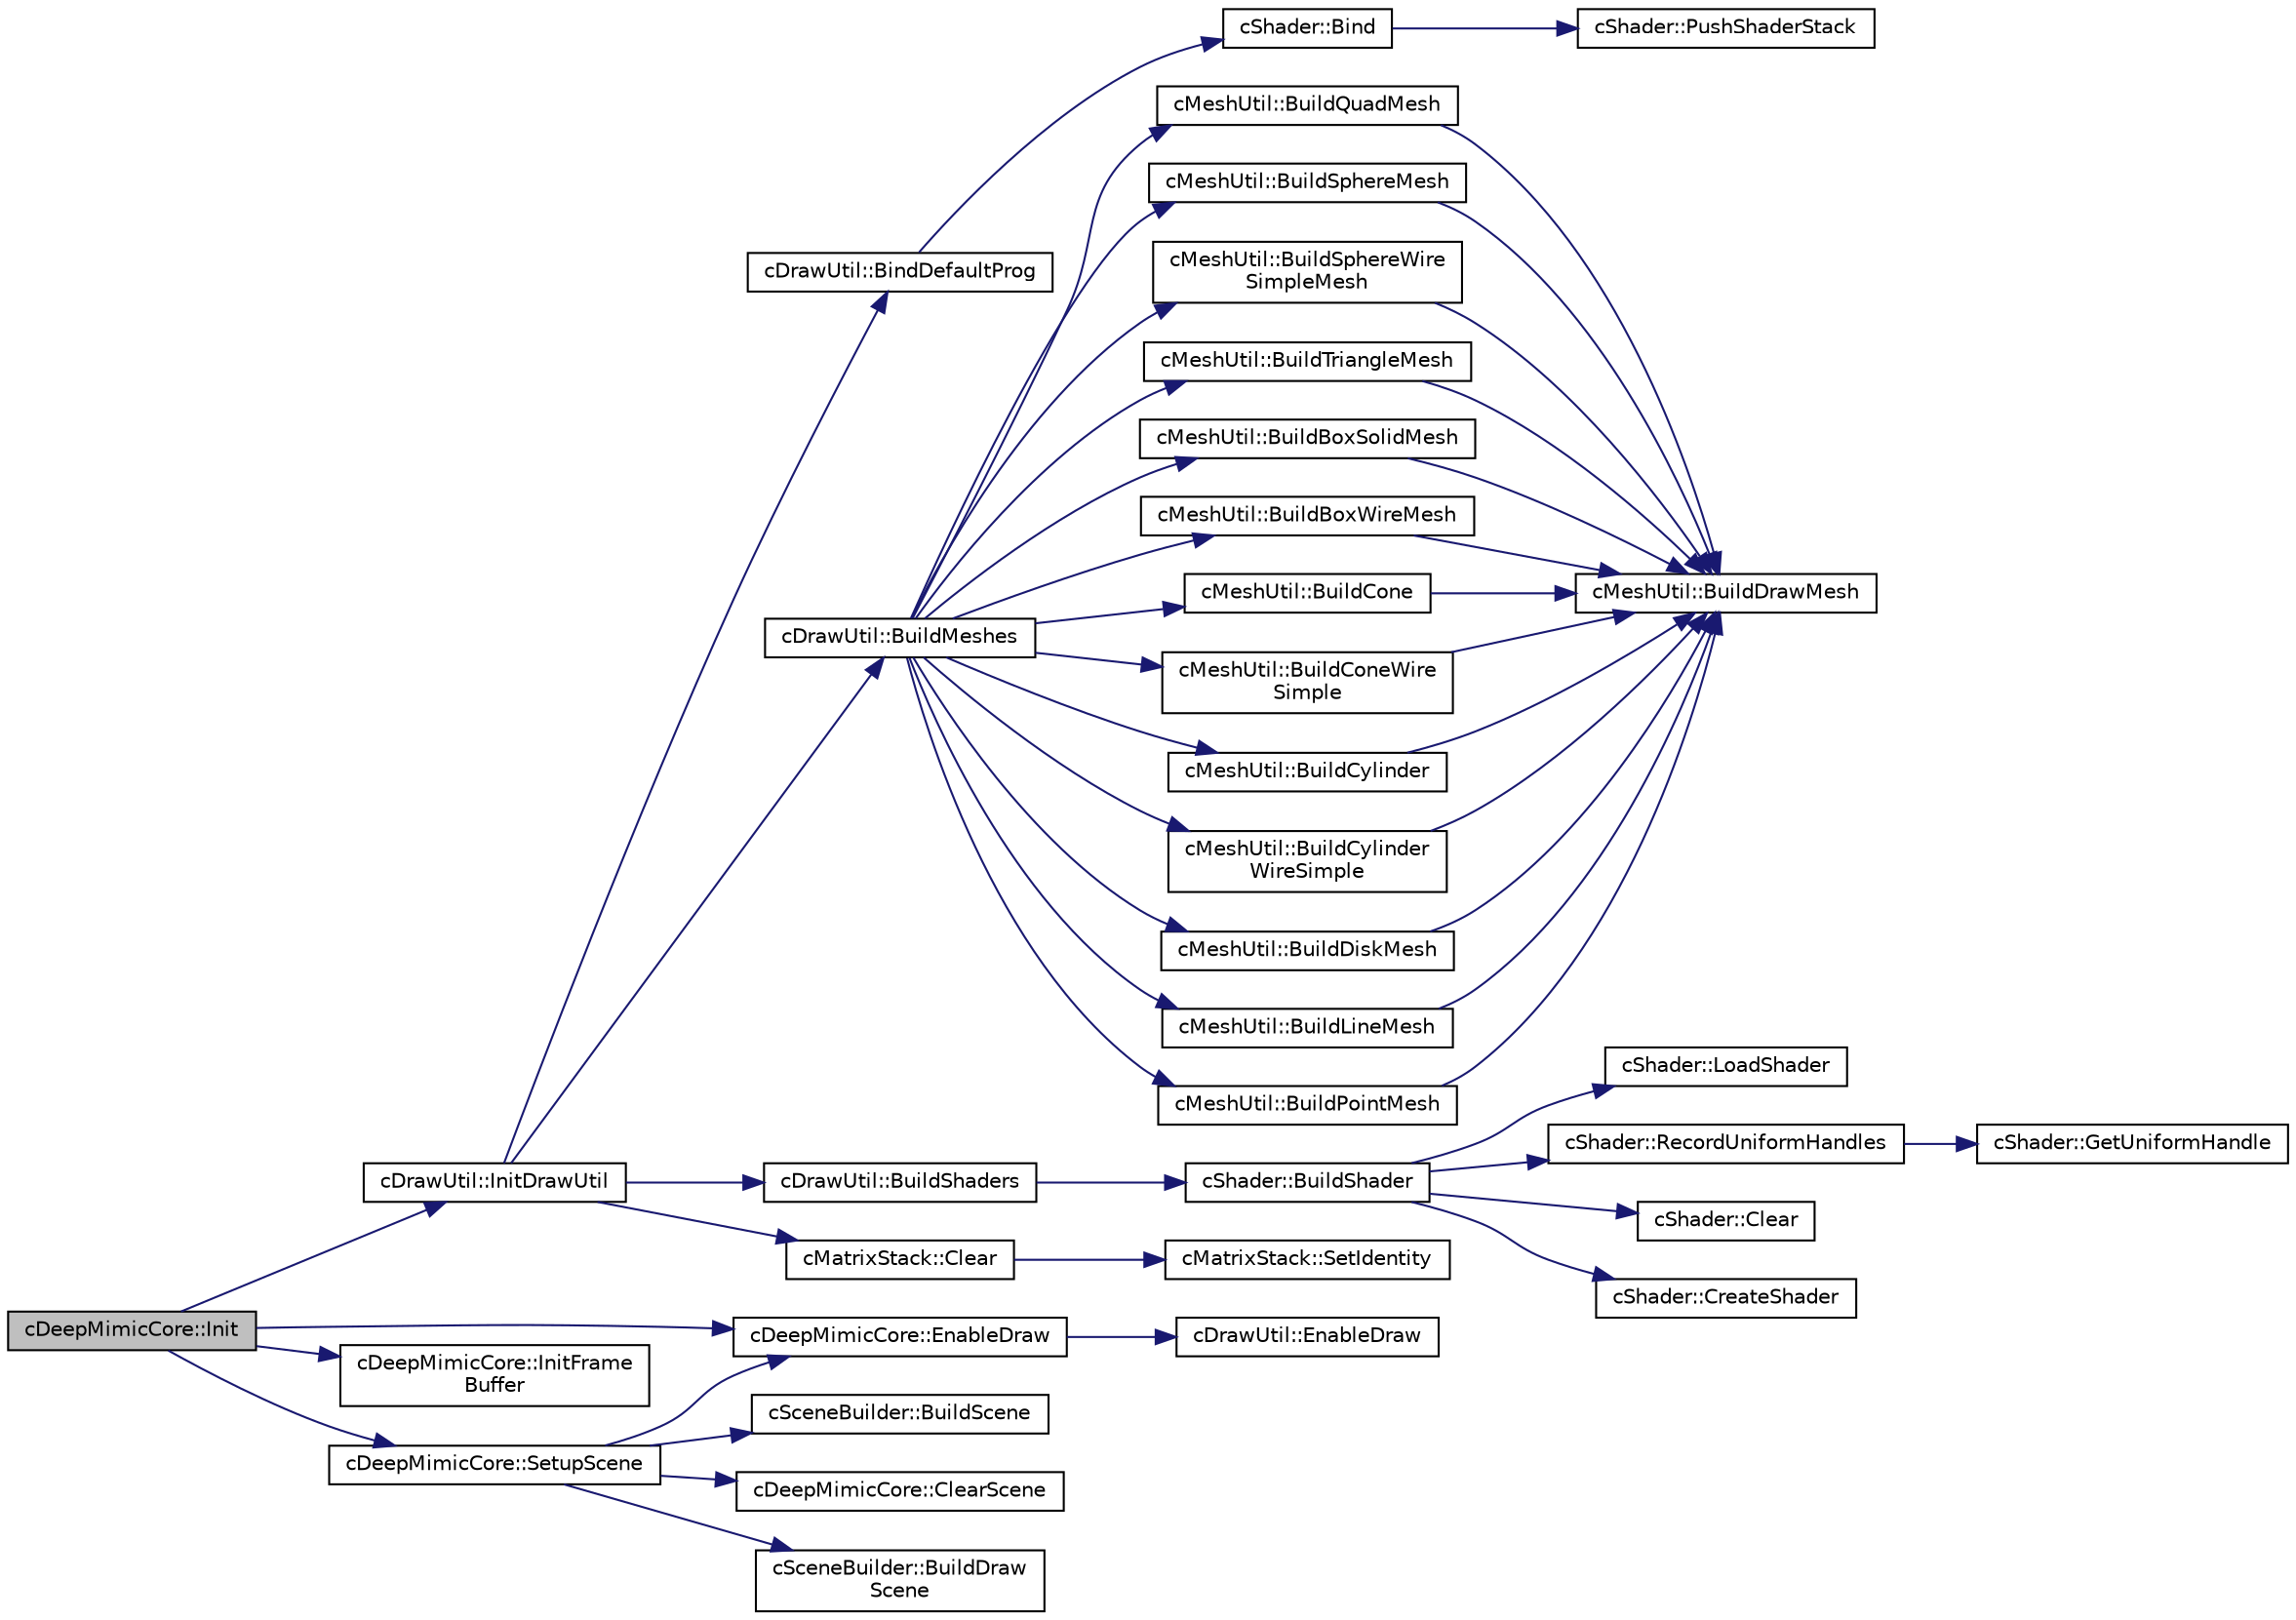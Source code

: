 digraph "cDeepMimicCore::Init"
{
 // LATEX_PDF_SIZE
  edge [fontname="Helvetica",fontsize="10",labelfontname="Helvetica",labelfontsize="10"];
  node [fontname="Helvetica",fontsize="10",shape=record];
  rankdir="LR";
  Node1 [label="cDeepMimicCore::Init",height=0.2,width=0.4,color="black", fillcolor="grey75", style="filled", fontcolor="black",tooltip=" "];
  Node1 -> Node2 [color="midnightblue",fontsize="10",style="solid",fontname="Helvetica"];
  Node2 [label="cDeepMimicCore::EnableDraw",height=0.2,width=0.4,color="black", fillcolor="white", style="filled",URL="$classc_deep_mimic_core.html#a6d45c8b1a2ed16c45ef10f82f9efcc7a",tooltip=" "];
  Node2 -> Node3 [color="midnightblue",fontsize="10",style="solid",fontname="Helvetica"];
  Node3 [label="cDrawUtil::EnableDraw",height=0.2,width=0.4,color="black", fillcolor="white", style="filled",URL="$classc_draw_util.html#a9c46b44c98fb736be0805296de467121",tooltip=" "];
  Node1 -> Node4 [color="midnightblue",fontsize="10",style="solid",fontname="Helvetica"];
  Node4 [label="cDrawUtil::InitDrawUtil",height=0.2,width=0.4,color="black", fillcolor="white", style="filled",URL="$classc_draw_util.html#af58e0dcfcabffa2f8f7e2cea73fb2a8b",tooltip=" "];
  Node4 -> Node5 [color="midnightblue",fontsize="10",style="solid",fontname="Helvetica"];
  Node5 [label="cDrawUtil::BindDefaultProg",height=0.2,width=0.4,color="black", fillcolor="white", style="filled",URL="$classc_draw_util.html#a0c0d2c4206b4d6633b478dfb3acb29e8",tooltip=" "];
  Node5 -> Node6 [color="midnightblue",fontsize="10",style="solid",fontname="Helvetica"];
  Node6 [label="cShader::Bind",height=0.2,width=0.4,color="black", fillcolor="white", style="filled",URL="$classc_shader.html#af44e552cf1d3a959f8b63b25377c1254",tooltip=" "];
  Node6 -> Node7 [color="midnightblue",fontsize="10",style="solid",fontname="Helvetica"];
  Node7 [label="cShader::PushShaderStack",height=0.2,width=0.4,color="black", fillcolor="white", style="filled",URL="$classc_shader.html#aa8b10cc4eeafd9877ff16262c742cea1",tooltip=" "];
  Node4 -> Node8 [color="midnightblue",fontsize="10",style="solid",fontname="Helvetica"];
  Node8 [label="cDrawUtil::BuildMeshes",height=0.2,width=0.4,color="black", fillcolor="white", style="filled",URL="$classc_draw_util.html#a0cf2f107a1a19ba755f8a6524109312f",tooltip=" "];
  Node8 -> Node9 [color="midnightblue",fontsize="10",style="solid",fontname="Helvetica"];
  Node9 [label="cMeshUtil::BuildBoxSolidMesh",height=0.2,width=0.4,color="black", fillcolor="white", style="filled",URL="$classc_mesh_util.html#a59264b4a3062effcfb4cdbca356c839c",tooltip=" "];
  Node9 -> Node10 [color="midnightblue",fontsize="10",style="solid",fontname="Helvetica"];
  Node10 [label="cMeshUtil::BuildDrawMesh",height=0.2,width=0.4,color="black", fillcolor="white", style="filled",URL="$classc_mesh_util.html#a99c580def2bd11bea53600a2467f5c91",tooltip=" "];
  Node8 -> Node11 [color="midnightblue",fontsize="10",style="solid",fontname="Helvetica"];
  Node11 [label="cMeshUtil::BuildBoxWireMesh",height=0.2,width=0.4,color="black", fillcolor="white", style="filled",URL="$classc_mesh_util.html#a884f86c9fb0dd99491bc93cc6c9fed38",tooltip=" "];
  Node11 -> Node10 [color="midnightblue",fontsize="10",style="solid",fontname="Helvetica"];
  Node8 -> Node12 [color="midnightblue",fontsize="10",style="solid",fontname="Helvetica"];
  Node12 [label="cMeshUtil::BuildCone",height=0.2,width=0.4,color="black", fillcolor="white", style="filled",URL="$classc_mesh_util.html#aad0614e9979937777b5b88eb30c34380",tooltip=" "];
  Node12 -> Node10 [color="midnightblue",fontsize="10",style="solid",fontname="Helvetica"];
  Node8 -> Node13 [color="midnightblue",fontsize="10",style="solid",fontname="Helvetica"];
  Node13 [label="cMeshUtil::BuildConeWire\lSimple",height=0.2,width=0.4,color="black", fillcolor="white", style="filled",URL="$classc_mesh_util.html#a34e2d8afb95b734288d03ae28378fb58",tooltip=" "];
  Node13 -> Node10 [color="midnightblue",fontsize="10",style="solid",fontname="Helvetica"];
  Node8 -> Node14 [color="midnightblue",fontsize="10",style="solid",fontname="Helvetica"];
  Node14 [label="cMeshUtil::BuildCylinder",height=0.2,width=0.4,color="black", fillcolor="white", style="filled",URL="$classc_mesh_util.html#a2f08e1a41300c8dcfa31531a84376a82",tooltip=" "];
  Node14 -> Node10 [color="midnightblue",fontsize="10",style="solid",fontname="Helvetica"];
  Node8 -> Node15 [color="midnightblue",fontsize="10",style="solid",fontname="Helvetica"];
  Node15 [label="cMeshUtil::BuildCylinder\lWireSimple",height=0.2,width=0.4,color="black", fillcolor="white", style="filled",URL="$classc_mesh_util.html#a36b36de9c836e4556a1bed52292534ac",tooltip=" "];
  Node15 -> Node10 [color="midnightblue",fontsize="10",style="solid",fontname="Helvetica"];
  Node8 -> Node16 [color="midnightblue",fontsize="10",style="solid",fontname="Helvetica"];
  Node16 [label="cMeshUtil::BuildDiskMesh",height=0.2,width=0.4,color="black", fillcolor="white", style="filled",URL="$classc_mesh_util.html#a2db1de2cbe5e803125a030b819706c5f",tooltip=" "];
  Node16 -> Node10 [color="midnightblue",fontsize="10",style="solid",fontname="Helvetica"];
  Node8 -> Node17 [color="midnightblue",fontsize="10",style="solid",fontname="Helvetica"];
  Node17 [label="cMeshUtil::BuildLineMesh",height=0.2,width=0.4,color="black", fillcolor="white", style="filled",URL="$classc_mesh_util.html#a3532ac2230ef6b1b52de545520a90387",tooltip=" "];
  Node17 -> Node10 [color="midnightblue",fontsize="10",style="solid",fontname="Helvetica"];
  Node8 -> Node18 [color="midnightblue",fontsize="10",style="solid",fontname="Helvetica"];
  Node18 [label="cMeshUtil::BuildPointMesh",height=0.2,width=0.4,color="black", fillcolor="white", style="filled",URL="$classc_mesh_util.html#aa1df6c97a9beb9a1ed04cc1ef4e0bb22",tooltip=" "];
  Node18 -> Node10 [color="midnightblue",fontsize="10",style="solid",fontname="Helvetica"];
  Node8 -> Node19 [color="midnightblue",fontsize="10",style="solid",fontname="Helvetica"];
  Node19 [label="cMeshUtil::BuildQuadMesh",height=0.2,width=0.4,color="black", fillcolor="white", style="filled",URL="$classc_mesh_util.html#aa738a11444a30b10a431c8a00830e4f1",tooltip=" "];
  Node19 -> Node10 [color="midnightblue",fontsize="10",style="solid",fontname="Helvetica"];
  Node8 -> Node20 [color="midnightblue",fontsize="10",style="solid",fontname="Helvetica"];
  Node20 [label="cMeshUtil::BuildSphereMesh",height=0.2,width=0.4,color="black", fillcolor="white", style="filled",URL="$classc_mesh_util.html#a154f46e6ba2df43ef1bf1f3986d854db",tooltip=" "];
  Node20 -> Node10 [color="midnightblue",fontsize="10",style="solid",fontname="Helvetica"];
  Node8 -> Node21 [color="midnightblue",fontsize="10",style="solid",fontname="Helvetica"];
  Node21 [label="cMeshUtil::BuildSphereWire\lSimpleMesh",height=0.2,width=0.4,color="black", fillcolor="white", style="filled",URL="$classc_mesh_util.html#aeafebe689095d9a78df09efcee0d1e49",tooltip=" "];
  Node21 -> Node10 [color="midnightblue",fontsize="10",style="solid",fontname="Helvetica"];
  Node8 -> Node22 [color="midnightblue",fontsize="10",style="solid",fontname="Helvetica"];
  Node22 [label="cMeshUtil::BuildTriangleMesh",height=0.2,width=0.4,color="black", fillcolor="white", style="filled",URL="$classc_mesh_util.html#a724ab80297f7bed8ca3f97627a43a778",tooltip=" "];
  Node22 -> Node10 [color="midnightblue",fontsize="10",style="solid",fontname="Helvetica"];
  Node4 -> Node23 [color="midnightblue",fontsize="10",style="solid",fontname="Helvetica"];
  Node23 [label="cDrawUtil::BuildShaders",height=0.2,width=0.4,color="black", fillcolor="white", style="filled",URL="$classc_draw_util.html#a68bba6011af5c49a0c63666b09e55b14",tooltip=" "];
  Node23 -> Node24 [color="midnightblue",fontsize="10",style="solid",fontname="Helvetica"];
  Node24 [label="cShader::BuildShader",height=0.2,width=0.4,color="black", fillcolor="white", style="filled",URL="$classc_shader.html#af73ee0e7e8277abd45f5e3646b0c21c1",tooltip=" "];
  Node24 -> Node25 [color="midnightblue",fontsize="10",style="solid",fontname="Helvetica"];
  Node25 [label="cShader::Clear",height=0.2,width=0.4,color="black", fillcolor="white", style="filled",URL="$classc_shader.html#adeb047d7f5b8c506e8740f6ae7742162",tooltip=" "];
  Node24 -> Node26 [color="midnightblue",fontsize="10",style="solid",fontname="Helvetica"];
  Node26 [label="cShader::CreateShader",height=0.2,width=0.4,color="black", fillcolor="white", style="filled",URL="$classc_shader.html#aa220cdbde2a307e110838034f0d735ca",tooltip=" "];
  Node24 -> Node27 [color="midnightblue",fontsize="10",style="solid",fontname="Helvetica"];
  Node27 [label="cShader::LoadShader",height=0.2,width=0.4,color="black", fillcolor="white", style="filled",URL="$classc_shader.html#a2997e450c5b57739ec44009127d662dd",tooltip=" "];
  Node24 -> Node28 [color="midnightblue",fontsize="10",style="solid",fontname="Helvetica"];
  Node28 [label="cShader::RecordUniformHandles",height=0.2,width=0.4,color="black", fillcolor="white", style="filled",URL="$classc_shader.html#adcc588f768a0c6299e7402f0cf579072",tooltip=" "];
  Node28 -> Node29 [color="midnightblue",fontsize="10",style="solid",fontname="Helvetica"];
  Node29 [label="cShader::GetUniformHandle",height=0.2,width=0.4,color="black", fillcolor="white", style="filled",URL="$classc_shader.html#a92b4b22315c0811261198a16a1389edf",tooltip=" "];
  Node4 -> Node30 [color="midnightblue",fontsize="10",style="solid",fontname="Helvetica"];
  Node30 [label="cMatrixStack::Clear",height=0.2,width=0.4,color="black", fillcolor="white", style="filled",URL="$classc_matrix_stack.html#a7a6960121340936ce0cd6c8eca9c7658",tooltip=" "];
  Node30 -> Node31 [color="midnightblue",fontsize="10",style="solid",fontname="Helvetica"];
  Node31 [label="cMatrixStack::SetIdentity",height=0.2,width=0.4,color="black", fillcolor="white", style="filled",URL="$classc_matrix_stack.html#ac8b8c5ae83905f4775d0eac17aa59bed",tooltip=" "];
  Node1 -> Node32 [color="midnightblue",fontsize="10",style="solid",fontname="Helvetica"];
  Node32 [label="cDeepMimicCore::InitFrame\lBuffer",height=0.2,width=0.4,color="black", fillcolor="white", style="filled",URL="$classc_deep_mimic_core.html#afcdcbde861f116678a8545d57265a955",tooltip=" "];
  Node1 -> Node33 [color="midnightblue",fontsize="10",style="solid",fontname="Helvetica"];
  Node33 [label="cDeepMimicCore::SetupScene",height=0.2,width=0.4,color="black", fillcolor="white", style="filled",URL="$classc_deep_mimic_core.html#a5b79bdd89420df14431b225b41fbc51d",tooltip=" "];
  Node33 -> Node34 [color="midnightblue",fontsize="10",style="solid",fontname="Helvetica"];
  Node34 [label="cSceneBuilder::BuildDraw\lScene",height=0.2,width=0.4,color="black", fillcolor="white", style="filled",URL="$classc_scene_builder.html#afc16811ca6209b4c49896243df7f0f4c",tooltip=" "];
  Node33 -> Node35 [color="midnightblue",fontsize="10",style="solid",fontname="Helvetica"];
  Node35 [label="cSceneBuilder::BuildScene",height=0.2,width=0.4,color="black", fillcolor="white", style="filled",URL="$classc_scene_builder.html#a01e966ee12f5b04daeed7e40d87a22d7",tooltip=" "];
  Node33 -> Node36 [color="midnightblue",fontsize="10",style="solid",fontname="Helvetica"];
  Node36 [label="cDeepMimicCore::ClearScene",height=0.2,width=0.4,color="black", fillcolor="white", style="filled",URL="$classc_deep_mimic_core.html#ab42e3c0e1f7a7336813a3c4990423cac",tooltip=" "];
  Node33 -> Node2 [color="midnightblue",fontsize="10",style="solid",fontname="Helvetica"];
}
